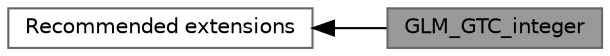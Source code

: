 digraph "GLM_GTC_integer"
{
 // LATEX_PDF_SIZE
  bgcolor="transparent";
  edge [fontname=Helvetica,fontsize=10,labelfontname=Helvetica,labelfontsize=10];
  node [fontname=Helvetica,fontsize=10,shape=box,height=0.2,width=0.4];
  rankdir=LR;
  Node2 [id="Node000002",label="Recommended extensions",height=0.2,width=0.4,color="grey40", fillcolor="white", style="filled",URL="$group__gtc.html",tooltip="Additional features not specified by GLSL specification."];
  Node1 [id="Node000001",label="GLM_GTC_integer",height=0.2,width=0.4,color="gray40", fillcolor="grey60", style="filled", fontcolor="black",tooltip="Allow to perform bit operations on integer values."];
  Node2->Node1 [shape=plaintext, dir="back", style="solid"];
}
